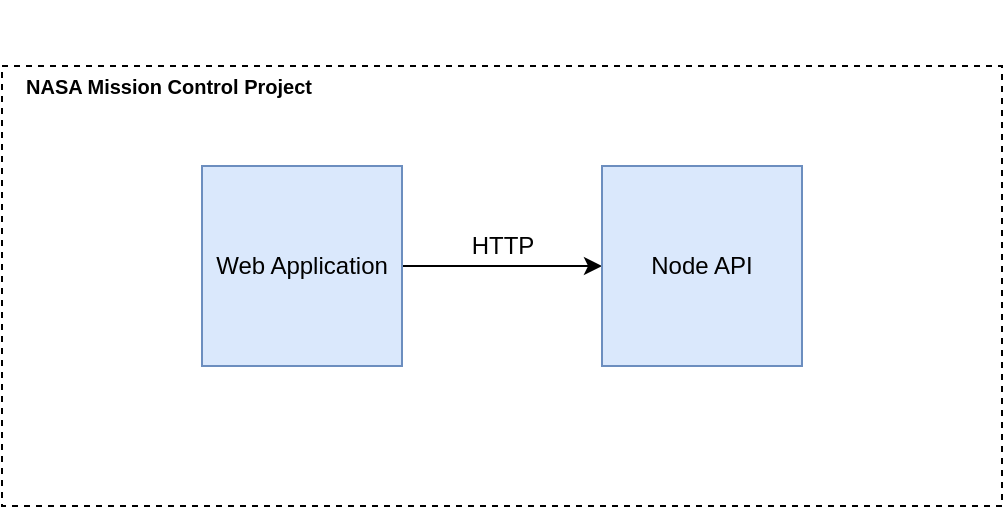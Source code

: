 <mxfile version="15.8.7" type="device"><diagram id="yLxorb2J_0gAN4Lswbhj" name="Page-1"><mxGraphModel dx="868" dy="553" grid="1" gridSize="10" guides="1" tooltips="1" connect="1" arrows="1" fold="1" page="1" pageScale="1" pageWidth="850" pageHeight="1100" math="0" shadow="0"><root><mxCell id="0"/><mxCell id="1" parent="0"/><mxCell id="WeHqNrJhPxdJs0SRAS9N-8" value="" style="rounded=0;whiteSpace=wrap;html=1;labelBackgroundColor=none;dashed=1;" vertex="1" parent="1"><mxGeometry x="175" y="200" width="500" height="220" as="geometry"/></mxCell><mxCell id="WeHqNrJhPxdJs0SRAS9N-4" value="" style="edgeStyle=orthogonalEdgeStyle;rounded=0;orthogonalLoop=1;jettySize=auto;html=1;" edge="1" parent="1" source="WeHqNrJhPxdJs0SRAS9N-1" target="WeHqNrJhPxdJs0SRAS9N-3"><mxGeometry relative="1" as="geometry"/></mxCell><mxCell id="WeHqNrJhPxdJs0SRAS9N-1" value="Web Application" style="whiteSpace=wrap;html=1;aspect=fixed;fillColor=#dae8fc;strokeColor=#6c8ebf;" vertex="1" parent="1"><mxGeometry x="275" y="250" width="100" height="100" as="geometry"/></mxCell><mxCell id="WeHqNrJhPxdJs0SRAS9N-3" value="Node API" style="whiteSpace=wrap;html=1;aspect=fixed;labelBackgroundColor=none;fillColor=#dae8fc;strokeColor=#6c8ebf;" vertex="1" parent="1"><mxGeometry x="475" y="250" width="100" height="100" as="geometry"/></mxCell><mxCell id="WeHqNrJhPxdJs0SRAS9N-5" value="HTTP" style="text;html=1;align=center;verticalAlign=middle;resizable=0;points=[];autosize=1;strokeColor=none;fillColor=none;" vertex="1" parent="1"><mxGeometry x="400" y="280" width="50" height="20" as="geometry"/></mxCell><mxCell id="WeHqNrJhPxdJs0SRAS9N-9" value="&lt;p&gt;&lt;font style=&quot;font-size: 10px&quot;&gt;NASA Mission Control Project&lt;/font&gt;&lt;/p&gt;" style="text;strokeColor=none;fillColor=none;html=1;fontSize=24;fontStyle=1;verticalAlign=middle;align=center;dashed=1;labelBackgroundColor=none;" vertex="1" parent="1"><mxGeometry x="175" y="196" width="165" height="20" as="geometry"/></mxCell></root></mxGraphModel></diagram></mxfile>